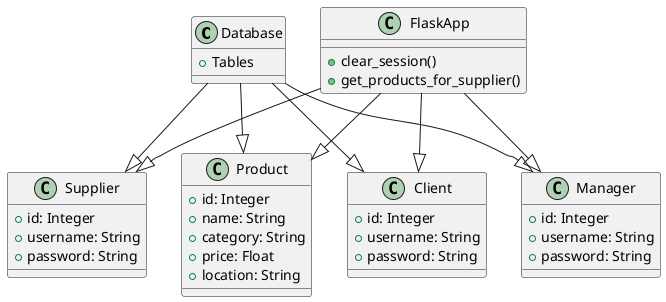 @startuml cd

!define DATABASE class
!define FLASK_APP class
!define CLIENT class
!define MANAGER class
!define SUPPLIER class
!define PRODUCT class

DATABASE Database {
  + Tables
}

FLASK_APP FlaskApp {
  + clear_session()
  + get_products_for_supplier()
}

CLIENT Client {
  + id: Integer
  + username: String
  + password: String
}

MANAGER Manager {
  + id: Integer
  + username: String
  + password: String
}

SUPPLIER Supplier {
  + id: Integer
  + username: String
  + password: String
}

PRODUCT Product {
  + id: Integer
  + name: String
  + category: String
  + price: Float
  + location: String
}

Database --|> Client
Database --|> Manager
Database --|> Supplier
Database --|> Product
FlaskApp --|> Client
FlaskApp --|> Manager
FlaskApp --|> Supplier
FlaskApp --|> Product

@enduml
